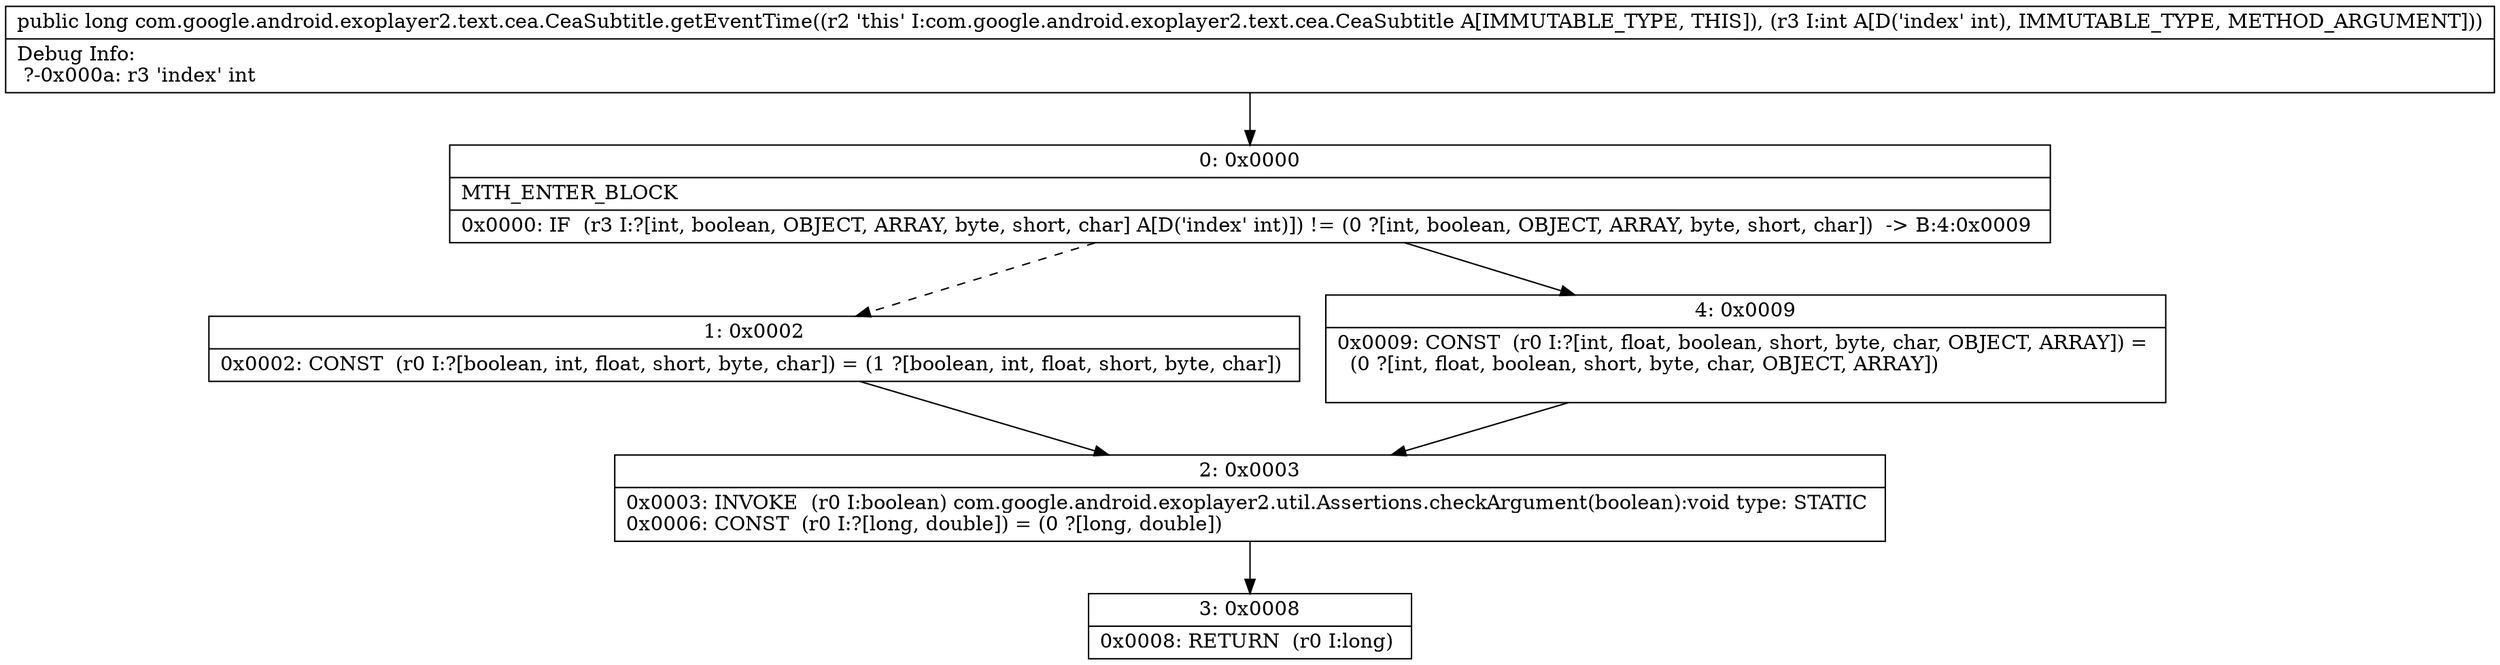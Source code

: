 digraph "CFG forcom.google.android.exoplayer2.text.cea.CeaSubtitle.getEventTime(I)J" {
Node_0 [shape=record,label="{0\:\ 0x0000|MTH_ENTER_BLOCK\l|0x0000: IF  (r3 I:?[int, boolean, OBJECT, ARRAY, byte, short, char] A[D('index' int)]) != (0 ?[int, boolean, OBJECT, ARRAY, byte, short, char])  \-\> B:4:0x0009 \l}"];
Node_1 [shape=record,label="{1\:\ 0x0002|0x0002: CONST  (r0 I:?[boolean, int, float, short, byte, char]) = (1 ?[boolean, int, float, short, byte, char]) \l}"];
Node_2 [shape=record,label="{2\:\ 0x0003|0x0003: INVOKE  (r0 I:boolean) com.google.android.exoplayer2.util.Assertions.checkArgument(boolean):void type: STATIC \l0x0006: CONST  (r0 I:?[long, double]) = (0 ?[long, double]) \l}"];
Node_3 [shape=record,label="{3\:\ 0x0008|0x0008: RETURN  (r0 I:long) \l}"];
Node_4 [shape=record,label="{4\:\ 0x0009|0x0009: CONST  (r0 I:?[int, float, boolean, short, byte, char, OBJECT, ARRAY]) = \l  (0 ?[int, float, boolean, short, byte, char, OBJECT, ARRAY])\l \l}"];
MethodNode[shape=record,label="{public long com.google.android.exoplayer2.text.cea.CeaSubtitle.getEventTime((r2 'this' I:com.google.android.exoplayer2.text.cea.CeaSubtitle A[IMMUTABLE_TYPE, THIS]), (r3 I:int A[D('index' int), IMMUTABLE_TYPE, METHOD_ARGUMENT]))  | Debug Info:\l  ?\-0x000a: r3 'index' int\l}"];
MethodNode -> Node_0;
Node_0 -> Node_1[style=dashed];
Node_0 -> Node_4;
Node_1 -> Node_2;
Node_2 -> Node_3;
Node_4 -> Node_2;
}

